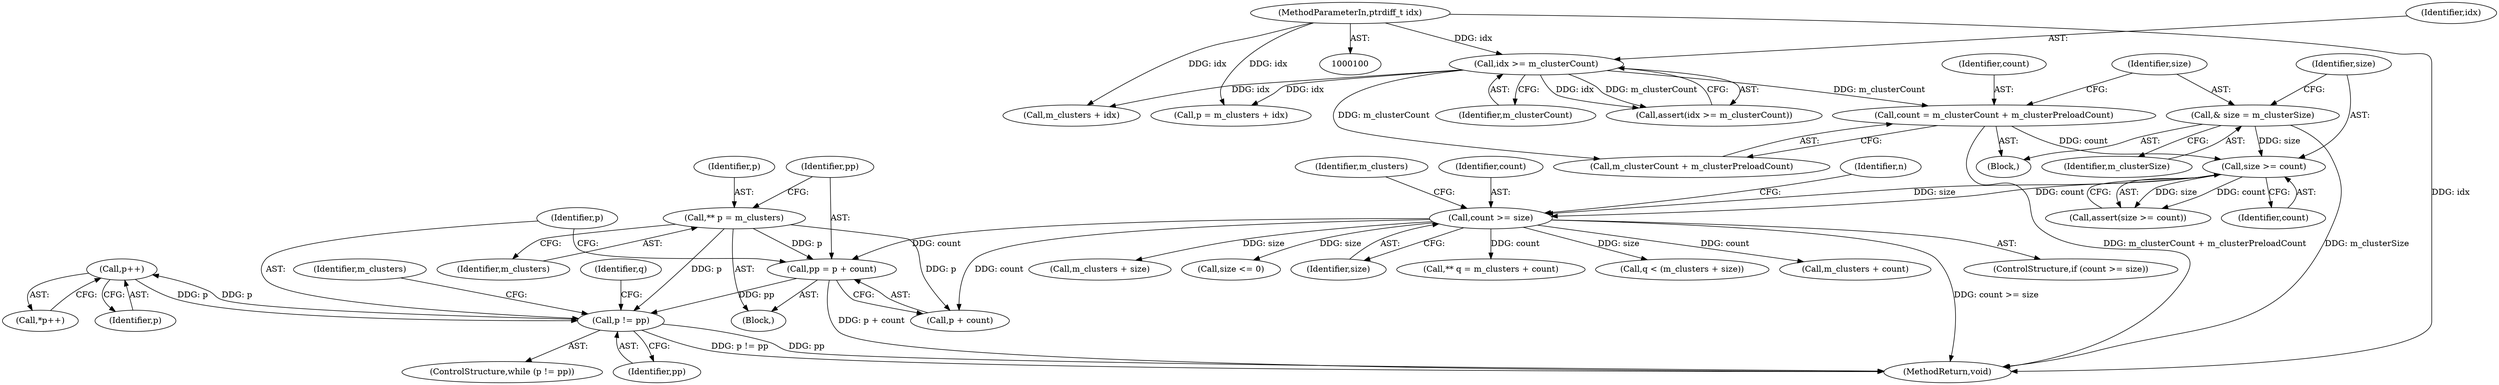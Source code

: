 digraph "1_Android_04839626ed859623901ebd3a5fd483982186b59d_193@pointer" {
"1000168" [label="(Call,p++)"];
"1000160" [label="(Call,p != pp)"];
"1000168" [label="(Call,p++)"];
"1000151" [label="(Call,** p = m_clusters)"];
"1000154" [label="(Call,pp = p + count)"];
"1000131" [label="(Call,count >= size)"];
"1000127" [label="(Call,size >= count)"];
"1000123" [label="(Call,& size = m_clusterSize)"];
"1000117" [label="(Call,count = m_clusterCount + m_clusterPreloadCount)"];
"1000113" [label="(Call,idx >= m_clusterCount)"];
"1000102" [label="(MethodParameterIn,ptrdiff_t idx)"];
"1000124" [label="(Identifier,size)"];
"1000117" [label="(Call,count = m_clusterCount + m_clusterPreloadCount)"];
"1000112" [label="(Call,assert(idx >= m_clusterCount))"];
"1000198" [label="(Call,m_clusters + size)"];
"1000167" [label="(Call,*p++)"];
"1000131" [label="(Call,count >= size)"];
"1000182" [label="(Call,m_clusters + idx)"];
"1000161" [label="(Identifier,p)"];
"1000155" [label="(Identifier,pp)"];
"1000119" [label="(Call,m_clusterCount + m_clusterPreloadCount)"];
"1000139" [label="(Call,size <= 0)"];
"1000133" [label="(Identifier,size)"];
"1000186" [label="(Call,** q = m_clusters + count)"];
"1000196" [label="(Call,q < (m_clusters + size))"];
"1000188" [label="(Call,m_clusters + count)"];
"1000171" [label="(Identifier,m_clusters)"];
"1000129" [label="(Identifier,count)"];
"1000180" [label="(Call,p = m_clusters + idx)"];
"1000137" [label="(Identifier,n)"];
"1000115" [label="(Identifier,m_clusterCount)"];
"1000153" [label="(Identifier,m_clusters)"];
"1000233" [label="(MethodReturn,void)"];
"1000118" [label="(Identifier,count)"];
"1000127" [label="(Call,size >= count)"];
"1000156" [label="(Call,p + count)"];
"1000130" [label="(ControlStructure,if (count >= size))"];
"1000166" [label="(Identifier,q)"];
"1000134" [label="(Block,)"];
"1000113" [label="(Call,idx >= m_clusterCount)"];
"1000102" [label="(MethodParameterIn,ptrdiff_t idx)"];
"1000151" [label="(Call,** p = m_clusters)"];
"1000152" [label="(Identifier,p)"];
"1000159" [label="(ControlStructure,while (p != pp))"];
"1000154" [label="(Call,pp = p + count)"];
"1000162" [label="(Identifier,pp)"];
"1000114" [label="(Identifier,idx)"];
"1000125" [label="(Identifier,m_clusterSize)"];
"1000168" [label="(Call,p++)"];
"1000179" [label="(Identifier,m_clusters)"];
"1000160" [label="(Call,p != pp)"];
"1000169" [label="(Identifier,p)"];
"1000103" [label="(Block,)"];
"1000123" [label="(Call,& size = m_clusterSize)"];
"1000126" [label="(Call,assert(size >= count))"];
"1000132" [label="(Identifier,count)"];
"1000128" [label="(Identifier,size)"];
"1000168" -> "1000167"  [label="AST: "];
"1000168" -> "1000169"  [label="CFG: "];
"1000169" -> "1000168"  [label="AST: "];
"1000167" -> "1000168"  [label="CFG: "];
"1000168" -> "1000160"  [label="DDG: p"];
"1000160" -> "1000168"  [label="DDG: p"];
"1000160" -> "1000159"  [label="AST: "];
"1000160" -> "1000162"  [label="CFG: "];
"1000161" -> "1000160"  [label="AST: "];
"1000162" -> "1000160"  [label="AST: "];
"1000166" -> "1000160"  [label="CFG: "];
"1000171" -> "1000160"  [label="CFG: "];
"1000160" -> "1000233"  [label="DDG: p != pp"];
"1000160" -> "1000233"  [label="DDG: pp"];
"1000151" -> "1000160"  [label="DDG: p"];
"1000154" -> "1000160"  [label="DDG: pp"];
"1000151" -> "1000134"  [label="AST: "];
"1000151" -> "1000153"  [label="CFG: "];
"1000152" -> "1000151"  [label="AST: "];
"1000153" -> "1000151"  [label="AST: "];
"1000155" -> "1000151"  [label="CFG: "];
"1000151" -> "1000154"  [label="DDG: p"];
"1000151" -> "1000156"  [label="DDG: p"];
"1000154" -> "1000134"  [label="AST: "];
"1000154" -> "1000156"  [label="CFG: "];
"1000155" -> "1000154"  [label="AST: "];
"1000156" -> "1000154"  [label="AST: "];
"1000161" -> "1000154"  [label="CFG: "];
"1000154" -> "1000233"  [label="DDG: p + count"];
"1000131" -> "1000154"  [label="DDG: count"];
"1000131" -> "1000130"  [label="AST: "];
"1000131" -> "1000133"  [label="CFG: "];
"1000132" -> "1000131"  [label="AST: "];
"1000133" -> "1000131"  [label="AST: "];
"1000137" -> "1000131"  [label="CFG: "];
"1000179" -> "1000131"  [label="CFG: "];
"1000131" -> "1000233"  [label="DDG: count >= size"];
"1000127" -> "1000131"  [label="DDG: count"];
"1000127" -> "1000131"  [label="DDG: size"];
"1000131" -> "1000139"  [label="DDG: size"];
"1000131" -> "1000156"  [label="DDG: count"];
"1000131" -> "1000186"  [label="DDG: count"];
"1000131" -> "1000188"  [label="DDG: count"];
"1000131" -> "1000196"  [label="DDG: size"];
"1000131" -> "1000198"  [label="DDG: size"];
"1000127" -> "1000126"  [label="AST: "];
"1000127" -> "1000129"  [label="CFG: "];
"1000128" -> "1000127"  [label="AST: "];
"1000129" -> "1000127"  [label="AST: "];
"1000126" -> "1000127"  [label="CFG: "];
"1000127" -> "1000126"  [label="DDG: size"];
"1000127" -> "1000126"  [label="DDG: count"];
"1000123" -> "1000127"  [label="DDG: size"];
"1000117" -> "1000127"  [label="DDG: count"];
"1000123" -> "1000103"  [label="AST: "];
"1000123" -> "1000125"  [label="CFG: "];
"1000124" -> "1000123"  [label="AST: "];
"1000125" -> "1000123"  [label="AST: "];
"1000128" -> "1000123"  [label="CFG: "];
"1000123" -> "1000233"  [label="DDG: m_clusterSize"];
"1000117" -> "1000103"  [label="AST: "];
"1000117" -> "1000119"  [label="CFG: "];
"1000118" -> "1000117"  [label="AST: "];
"1000119" -> "1000117"  [label="AST: "];
"1000124" -> "1000117"  [label="CFG: "];
"1000117" -> "1000233"  [label="DDG: m_clusterCount + m_clusterPreloadCount"];
"1000113" -> "1000117"  [label="DDG: m_clusterCount"];
"1000113" -> "1000112"  [label="AST: "];
"1000113" -> "1000115"  [label="CFG: "];
"1000114" -> "1000113"  [label="AST: "];
"1000115" -> "1000113"  [label="AST: "];
"1000112" -> "1000113"  [label="CFG: "];
"1000113" -> "1000112"  [label="DDG: idx"];
"1000113" -> "1000112"  [label="DDG: m_clusterCount"];
"1000102" -> "1000113"  [label="DDG: idx"];
"1000113" -> "1000119"  [label="DDG: m_clusterCount"];
"1000113" -> "1000180"  [label="DDG: idx"];
"1000113" -> "1000182"  [label="DDG: idx"];
"1000102" -> "1000100"  [label="AST: "];
"1000102" -> "1000233"  [label="DDG: idx"];
"1000102" -> "1000180"  [label="DDG: idx"];
"1000102" -> "1000182"  [label="DDG: idx"];
}
